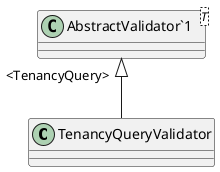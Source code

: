 @startuml
class TenancyQueryValidator {
}
class "AbstractValidator`1"<T> {
}
"AbstractValidator`1" "<TenancyQuery>" <|-- TenancyQueryValidator
@enduml
